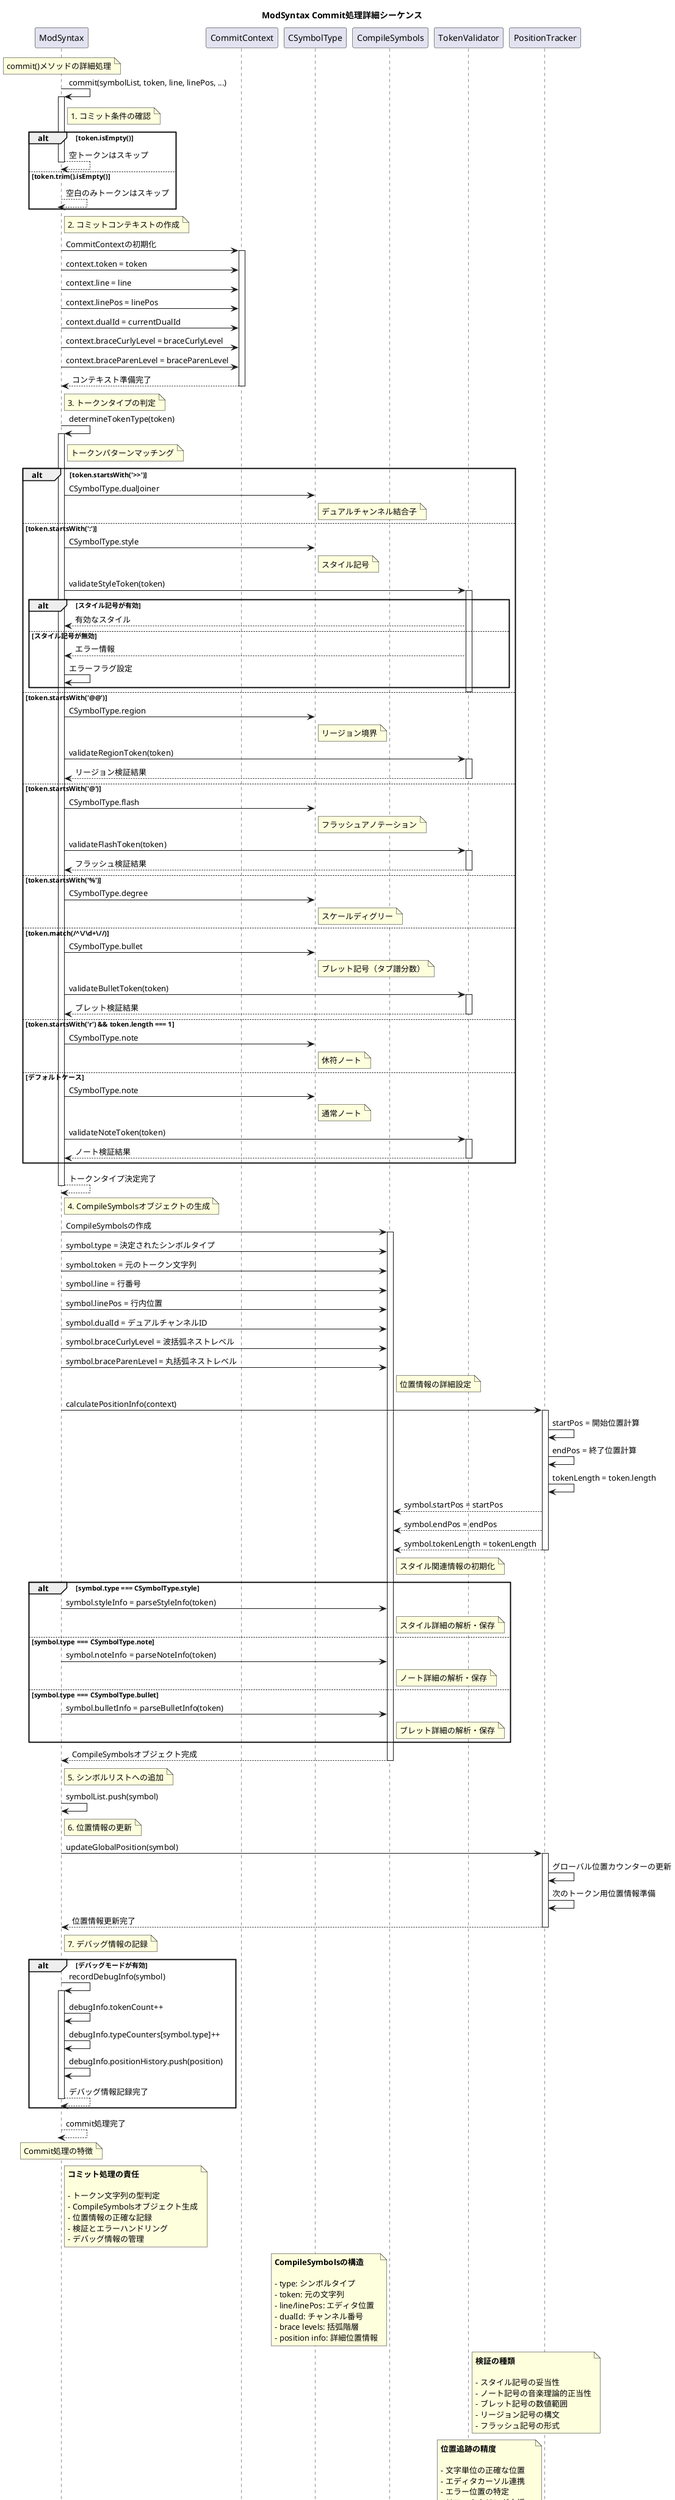 @startuml modsyntax-commit-process
title ModSyntax Commit処理詳細シーケンス

participant "ModSyntax" as MS
participant "CommitContext" as CC
participant "CSymbolType" as ST
participant "CompileSymbols" as CS
participant "TokenValidator" as TV
participant "PositionTracker" as PT

note over MS: commit()メソッドの詳細処理

MS -> MS: commit(symbolList, token, line, linePos, ...)
activate MS

note right of MS: 1. コミット条件の確認
alt token.isEmpty()
    MS --> MS: 空トークンはスキップ
    deactivate MS
else token.trim().isEmpty()
    MS --> MS: 空白のみトークンはスキップ  
    deactivate MS
end

note right of MS: 2. コミットコンテキストの作成
MS -> CC: CommitContextの初期化
activate CC

MS -> CC: context.token = token
MS -> CC: context.line = line
MS -> CC: context.linePos = linePos
MS -> CC: context.dualId = currentDualId
MS -> CC: context.braceCurlyLevel = braceCurlyLevel
MS -> CC: context.braceParenLevel = braceParenLevel

CC --> MS: コンテキスト準備完了
deactivate CC

note right of MS: 3. トークンタイプの判定
MS -> MS: determineTokenType(token)
activate MS

note right of MS: トークンパターンマッチング
alt token.startsWith('>>')
    MS -> ST: CSymbolType.dualJoiner
    note right of ST: デュアルチャンネル結合子
else token.startsWith(':')
    MS -> ST: CSymbolType.style
    note right of ST: スタイル記号
    MS -> TV: validateStyleToken(token)
    activate TV
    
    alt スタイル記号が有効
        TV --> MS: 有効なスタイル
    else スタイル記号が無効
        TV --> MS: エラー情報
        MS -> MS: エラーフラグ設定
    end
    deactivate TV
else token.startsWith('@@')
    MS -> ST: CSymbolType.region
    note right of ST: リージョン境界
    MS -> TV: validateRegionToken(token)
    activate TV
    TV --> MS: リージョン検証結果
    deactivate TV
else token.startsWith('@')
    MS -> ST: CSymbolType.flash
    note right of ST: フラッシュアノテーション
    MS -> TV: validateFlashToken(token)
    activate TV
    TV --> MS: フラッシュ検証結果
    deactivate TV
else token.startsWith('%')
    MS -> ST: CSymbolType.degree
    note right of ST: スケールディグリー
else token.match(/^\/\d+\//)
    MS -> ST: CSymbolType.bullet
    note right of ST: ブレット記号（タブ譜分数）
    MS -> TV: validateBulletToken(token)
    activate TV
    TV --> MS: ブレット検証結果
    deactivate TV
else token.startsWith('r') && token.length === 1
    MS -> ST: CSymbolType.note
    note right of ST: 休符ノート
else デフォルトケース
    MS -> ST: CSymbolType.note
    note right of ST: 通常ノート
    MS -> TV: validateNoteToken(token)
    activate TV
    TV --> MS: ノート検証結果
    deactivate TV
end

MS --> MS: トークンタイプ決定完了
deactivate MS

note right of MS: 4. CompileSymbolsオブジェクトの生成
MS -> CS: CompileSymbolsの作成
activate CS

MS -> CS: symbol.type = 決定されたシンボルタイプ
MS -> CS: symbol.token = 元のトークン文字列
MS -> CS: symbol.line = 行番号
MS -> CS: symbol.linePos = 行内位置
MS -> CS: symbol.dualId = デュアルチャンネルID
MS -> CS: symbol.braceCurlyLevel = 波括弧ネストレベル
MS -> CS: symbol.braceParenLevel = 丸括弧ネストレベル

note right of CS: 位置情報の詳細設定
MS -> PT: calculatePositionInfo(context)
activate PT

PT -> PT: startPos = 開始位置計算
PT -> PT: endPos = 終了位置計算
PT -> PT: tokenLength = token.length

PT --> CS: symbol.startPos = startPos
PT --> CS: symbol.endPos = endPos
PT --> CS: symbol.tokenLength = tokenLength

deactivate PT

note right of CS: スタイル関連情報の初期化
alt symbol.type === CSymbolType.style
    MS -> CS: symbol.styleInfo = parseStyleInfo(token)
    note right of CS: スタイル詳細の解析・保存
else symbol.type === CSymbolType.note
    MS -> CS: symbol.noteInfo = parseNoteInfo(token)
    note right of CS: ノート詳細の解析・保存
else symbol.type === CSymbolType.bullet
    MS -> CS: symbol.bulletInfo = parseBulletInfo(token)
    note right of CS: ブレット詳細の解析・保存
end

CS --> MS: CompileSymbolsオブジェクト完成
deactivate CS

note right of MS: 5. シンボルリストへの追加
MS -> MS: symbolList.push(symbol)

note right of MS: 6. 位置情報の更新
MS -> PT: updateGlobalPosition(symbol)
activate PT

PT -> PT: グローバル位置カウンターの更新
PT -> PT: 次のトークン用位置情報準備

PT --> MS: 位置情報更新完了
deactivate PT

note right of MS: 7. デバッグ情報の記録
alt デバッグモードが有効
    MS -> MS: recordDebugInfo(symbol)
    activate MS
    
    MS -> MS: debugInfo.tokenCount++
    MS -> MS: debugInfo.typeCounters[symbol.type]++
    MS -> MS: debugInfo.positionHistory.push(position)
    
    MS --> MS: デバッグ情報記録完了
    deactivate MS
end

MS --> MS: commit処理完了
deactivate MS

note over MS: Commit処理の特徴

note right of MS
    **コミット処理の責任**
    
    - トークン文字列の型判定
    - CompileSymbolsオブジェクト生成
    - 位置情報の正確な記録
    - 検証とエラーハンドリング
    - デバッグ情報の管理
end note

note left of CS
    **CompileSymbolsの構造**
    
    - type: シンボルタイプ
    - token: 元の文字列
    - line/linePos: エディタ位置
    - dualId: チャンネル番号
    - brace levels: 括弧階層
    - position info: 詳細位置情報
end note

note right of TV
    **検証の種類**
    
    - スタイル記号の妥当性
    - ノート記号の音楽理論的正当性
    - ブレット記号の数値範囲
    - リージョン記号の構文
    - フラッシュ記号の形式
end note

note left of PT
    **位置追跡の精度**
    
    - 文字単位の正確な位置
    - エディタカーソル連携
    - エラー位置の特定
    - リファクタリング支援
    - シンタックスハイライト
end note

@enduml